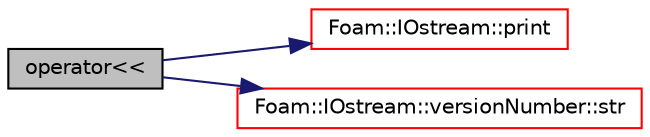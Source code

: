 digraph "operator&lt;&lt;"
{
  bgcolor="transparent";
  edge [fontname="Helvetica",fontsize="10",labelfontname="Helvetica",labelfontsize="10"];
  node [fontname="Helvetica",fontsize="10",shape=record];
  rankdir="LR";
  Node1 [label="operator\<\<",height=0.2,width=0.4,color="black", fillcolor="grey75", style="filled", fontcolor="black"];
  Node1 -> Node2 [color="midnightblue",fontsize="10",style="solid",fontname="Helvetica"];
  Node2 [label="Foam::IOstream::print",height=0.2,width=0.4,color="red",URL="$a01209.html#a396408e517abe1f8cae9d2844a18ad1e",tooltip="Print description of IOstream to Ostream. "];
  Node1 -> Node3 [color="midnightblue",fontsize="10",style="solid",fontname="Helvetica"];
  Node3 [label="Foam::IOstream::versionNumber::str",height=0.2,width=0.4,color="red",URL="$a02913.html#a43a71418ff5586f4d4cdfa459f05b214",tooltip="Return the versionNumber as a character string. "];
}
